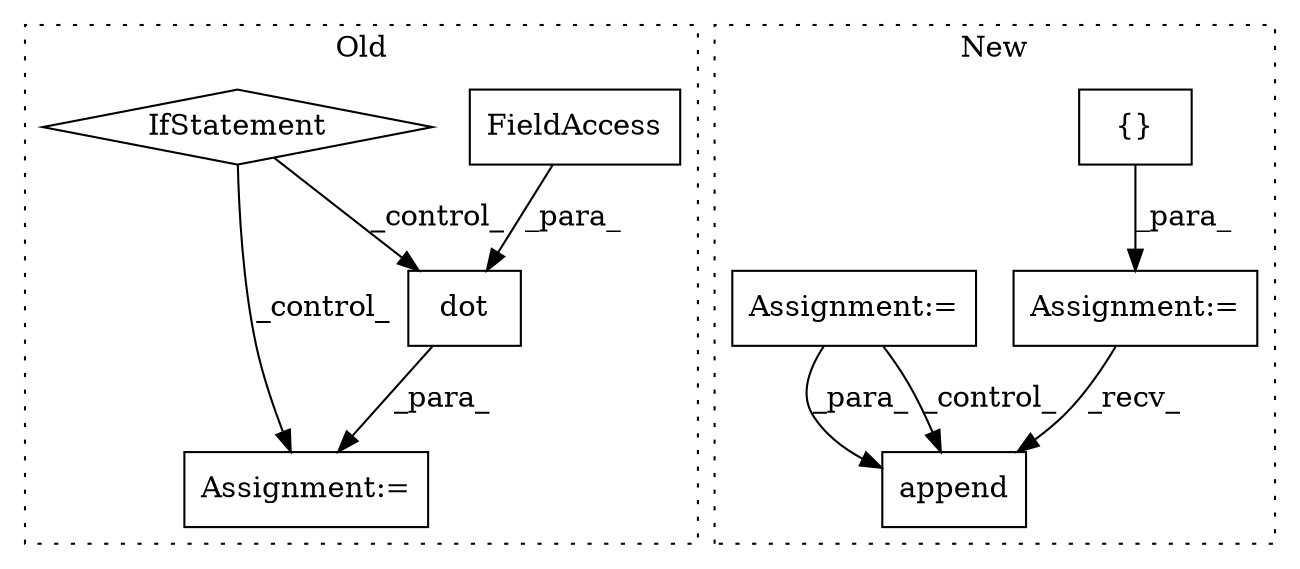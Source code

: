 digraph G {
subgraph cluster0 {
1 [label="dot" a="32" s="2867,2889" l="4,1" shape="box"];
5 [label="Assignment:=" a="7" s="3117" l="1" shape="box"];
7 [label="FieldAccess" a="22" s="2878" l="11" shape="box"];
8 [label="IfStatement" a="25" s="2750,2774" l="4,2" shape="diamond"];
label = "Old";
style="dotted";
}
subgraph cluster1 {
2 [label="append" a="32" s="4118,4130" l="7,1" shape="box"];
3 [label="{}" a="4" s="3914" l="2" shape="box"];
4 [label="Assignment:=" a="7" s="3900" l="1" shape="box"];
6 [label="Assignment:=" a="7" s="3922,4011" l="64,2" shape="box"];
label = "New";
style="dotted";
}
1 -> 5 [label="_para_"];
3 -> 4 [label="_para_"];
4 -> 2 [label="_recv_"];
6 -> 2 [label="_para_"];
6 -> 2 [label="_control_"];
7 -> 1 [label="_para_"];
8 -> 1 [label="_control_"];
8 -> 5 [label="_control_"];
}